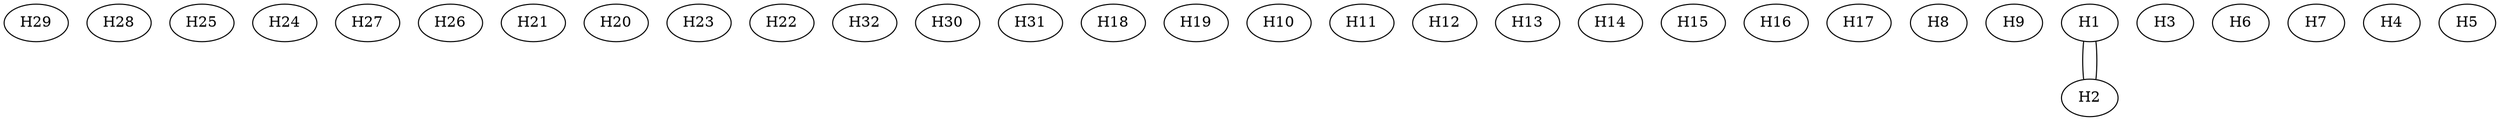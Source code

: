 graph test {
flowexport=text
H29 [
	m="modulator start=0.0 generator=s profile=((2,),(1,))"
	s="matrix flowstart=randomchoice(1) ipproto=randomchoice(6) sport=randomunifint(1025,65535) dport=randomunifint(1025,65535) lossrate=randomchoice(0.001) matrix=conf/input.matrix"
	traffic="m"
	ipdests="10.1.1.29"
	autoack="False"
];
H28 [
	m="modulator start=0.0 generator=s profile=((2,),(1,))"
	s="matrix flowstart=randomchoice(1) ipproto=randomchoice(6) sport=randomunifint(1025,65535) dport=randomunifint(1025,65535) lossrate=randomchoice(0.001) matrix=conf/input.matrix"
	traffic="m"
	ipdests="10.1.1.28"
	autoack="False"
];
H25 [
	m="modulator start=0.0 generator=s profile=((2,),(1,))"
	s="matrix flowstart=randomchoice(1) ipproto=randomchoice(6) sport=randomunifint(1025,65535) dport=randomunifint(1025,65535) lossrate=randomchoice(0.001) matrix=conf/input.matrix"
	traffic="m"
	ipdests="10.1.1.25"
	autoack="False"
];
H24 [
	m="modulator start=0.0 generator=s profile=((2,),(1,))"
	s="matrix flowstart=randomchoice(1) ipproto=randomchoice(6) sport=randomunifint(1025,65535) dport=randomunifint(1025,65535) lossrate=randomchoice(0.001) matrix=conf/input.matrix"
	traffic="m"
	ipdests="10.1.1.24"
	autoack="False"
];
H27 [
	m="modulator start=0.0 generator=s profile=((2,),(1,))"
	s="matrix flowstart=randomchoice(1) ipproto=randomchoice(6) sport=randomunifint(1025,65535) dport=randomunifint(1025,65535) lossrate=randomchoice(0.001) matrix=conf/input.matrix"
	traffic="m"
	ipdests="10.1.1.27"
	autoack="False"
];
H26 [
	m="modulator start=0.0 generator=s profile=((2,),(1,))"
	s="matrix flowstart=randomchoice(1) ipproto=randomchoice(6) sport=randomunifint(1025,65535) dport=randomunifint(1025,65535) lossrate=randomchoice(0.001) matrix=conf/input.matrix"
	traffic="m"
	ipdests="10.1.1.26"
	autoack="False"
];
H21 [
	m="modulator start=0.0 generator=s profile=((2,),(1,))"
	s="matrix flowstart=randomchoice(1) ipproto=randomchoice(6) sport=randomunifint(1025,65535) dport=randomunifint(1025,65535) lossrate=randomchoice(0.001) matrix=conf/input.matrix"
	traffic="m"
	ipdests="10.1.1.21"
	autoack="False"
];
H20 [
	m="modulator start=0.0 generator=s profile=((2,),(1,))"
	s="matrix flowstart=randomchoice(1) ipproto=randomchoice(6) sport=randomunifint(1025,65535) dport=randomunifint(1025,65535) lossrate=randomchoice(0.001) matrix=conf/input.matrix"
	traffic="m"
	ipdests="10.1.1.20"
	autoack="False"
];
H23 [
	m="modulator start=0.0 generator=s profile=((2,),(1,))"
	s="matrix flowstart=randomchoice(1) ipproto=randomchoice(6) sport=randomunifint(1025,65535) dport=randomunifint(1025,65535) lossrate=randomchoice(0.001) matrix=conf/input.matrix"
	traffic="m"
	ipdests="10.1.1.23"
	autoack="False"
];
H22 [
	m="modulator start=0.0 generator=s profile=((2,),(1,))"
	s="matrix flowstart=randomchoice(1) ipproto=randomchoice(6) sport=randomunifint(1025,65535) dport=randomunifint(1025,65535) lossrate=randomchoice(0.001) matrix=conf/input.matrix"
	traffic="m"
	ipdests="10.1.1.22"
	autoack="False"
];
H32 [
	m="modulator start=0.0 generator=s profile=((2,),(1,))"
	s="matrix flowstart=randomchoice(1) ipproto=randomchoice(6) sport=randomunifint(1025,65535) dport=randomunifint(1025,65535) lossrate=randomchoice(0.001) matrix=conf/input.matrix"
	traffic="m"
	ipdests="10.1.1.32"
	autoack="False"
];
H30 [
	m="modulator start=0.0 generator=s profile=((2,),(1,))"
	s="matrix flowstart=randomchoice(1) ipproto=randomchoice(6) sport=randomunifint(1025,65535) dport=randomunifint(1025,65535) lossrate=randomchoice(0.001) matrix=conf/input.matrix"
	traffic="m"
	ipdests="10.1.1.30"
	autoack="False"
];
H31 [
	m="modulator start=0.0 generator=s profile=((2,),(1,))"
	s="matrix flowstart=randomchoice(1) ipproto=randomchoice(6) sport=randomunifint(1025,65535) dport=randomunifint(1025,65535) lossrate=randomchoice(0.001) matrix=conf/input.matrix"
	traffic="m"
	ipdests="10.1.1.31"
	autoack="False"
];
H18 [
	m="modulator start=0.0 generator=s profile=((2,),(1,))"
	s="matrix flowstart=randomchoice(1) ipproto=randomchoice(6) sport=randomunifint(1025,65535) dport=randomunifint(1025,65535) lossrate=randomchoice(0.001) matrix=conf/input.matrix"
	traffic="m"
	ipdests="10.1.1.18"
	autoack="False"
];
H19 [
	m="modulator start=0.0 generator=s profile=((2,),(1,))"
	s="matrix flowstart=randomchoice(1) ipproto=randomchoice(6) sport=randomunifint(1025,65535) dport=randomunifint(1025,65535) lossrate=randomchoice(0.001) matrix=conf/input.matrix"
	traffic="m"
	ipdests="10.1.1.19"
	autoack="False"
];
H10 [
	m="modulator start=0.0 generator=s profile=((2,),(1,))"
	s="matrix flowstart=randomchoice(1) ipproto=randomchoice(6) sport=randomunifint(1025,65535) dport=randomunifint(1025,65535) lossrate=randomchoice(0.001) matrix=conf/input.matrix"
	traffic="m"
	ipdests="10.1.1.10"
	autoack="False"
];
H11 [
	m="modulator start=0.0 generator=s profile=((2,),(1,))"
	s="matrix flowstart=randomchoice(1) ipproto=randomchoice(6) sport=randomunifint(1025,65535) dport=randomunifint(1025,65535) lossrate=randomchoice(0.001) matrix=conf/input.matrix"
	traffic="m"
	ipdests="10.1.1.11"
	autoack="False"
];
H12 [
	m="modulator start=0.0 generator=s profile=((2,),(1,))"
	s="matrix flowstart=randomchoice(1) ipproto=randomchoice(6) sport=randomunifint(1025,65535) dport=randomunifint(1025,65535) lossrate=randomchoice(0.001) matrix=conf/input.matrix"
	traffic="m"
	ipdests="10.1.1.12"
	autoack="False"
];
H13 [
	m="modulator start=0.0 generator=s profile=((2,),(1,))"
	s="matrix flowstart=randomchoice(1) ipproto=randomchoice(6) sport=randomunifint(1025,65535) dport=randomunifint(1025,65535) lossrate=randomchoice(0.001) matrix=conf/input.matrix"
	traffic="m"
	ipdests="10.1.1.13"
	autoack="False"
];
H14 [
	m="modulator start=0.0 generator=s profile=((2,),(1,))"
	s="matrix flowstart=randomchoice(1) ipproto=randomchoice(6) sport=randomunifint(1025,65535) dport=randomunifint(1025,65535) lossrate=randomchoice(0.001) matrix=conf/input.matrix"
	traffic="m"
	ipdests="10.1.1.14"
	autoack="False"
];
H15 [
	m="modulator start=0.0 generator=s profile=((2,),(1,))"
	s="matrix flowstart=randomchoice(1) ipproto=randomchoice(6) sport=randomunifint(1025,65535) dport=randomunifint(1025,65535) lossrate=randomchoice(0.001) matrix=conf/input.matrix"
	traffic="m"
	ipdests="10.1.1.15"
	autoack="False"
];
H16 [
	m="modulator start=0.0 generator=s profile=((2,),(1,))"
	s="matrix flowstart=randomchoice(1) ipproto=randomchoice(6) sport=randomunifint(1025,65535) dport=randomunifint(1025,65535) lossrate=randomchoice(0.001) matrix=conf/input.matrix"
	traffic="m"
	ipdests="10.1.1.16"
	autoack="False"
];
H17 [
	m="modulator start=0.0 generator=s profile=((2,),(1,))"
	s="matrix flowstart=randomchoice(1) ipproto=randomchoice(6) sport=randomunifint(1025,65535) dport=randomunifint(1025,65535) lossrate=randomchoice(0.001) matrix=conf/input.matrix"
	traffic="m"
	ipdests="10.1.1.17"
	autoack="False"
];
H8 [
	m="modulator start=0.0 generator=s profile=((2,),(1,))"
	s="matrix flowstart=randomchoice(1) ipproto=randomchoice(6) sport=randomunifint(1025,65535) dport=randomunifint(1025,65535) lossrate=randomchoice(0.001) matrix=conf/input.matrix"
	traffic="m"
	ipdests="10.1.1.8"
	autoack="False"
];
H9 [
	m="modulator start=0.0 generator=s profile=((2,),(1,))"
	s="matrix flowstart=randomchoice(1) ipproto=randomchoice(6) sport=randomunifint(1025,65535) dport=randomunifint(1025,65535) lossrate=randomchoice(0.001) matrix=conf/input.matrix"
	traffic="m"
	ipdests="10.1.1.9"
	autoack="False"
];
H2 [
	m="modulator start=0.0 generator=s profile=((2,),(1,))"
	s="matrix flowstart=randomchoice(1) ipproto=randomchoice(6) sport=randomunifint(1025,65535) dport=randomunifint(1025,65535) lossrate=randomchoice(0.001) matrix=conf/input.matrix"
	traffic="m"
	ipdests="10.1.1.2"
	autoack="False"
];
H3 [
	m="modulator start=0.0 generator=s profile=((2,),(1,))"
	s="matrix flowstart=randomchoice(1) ipproto=randomchoice(6) sport=randomunifint(1025,65535) dport=randomunifint(1025,65535) lossrate=randomchoice(0.001) matrix=conf/input.matrix"
	traffic="m"
	ipdests="10.1.1.3"
	autoack="False"
];
H1 [
	m="modulator start=0.0 generator=s profile=((2,),(1,))"
	s="matrix flowstart=randomchoice(1) ipproto=randomchoice(6) sport=randomunifint(1025,65535) dport=randomunifint(1025,65535) lossrate=randomchoice(0.001) matrix=conf/input.matrix"
	traffic="m"
	ipdests="10.1.1.1"
	autoack="False"
];
H6 [
	m="modulator start=0.0 generator=s profile=((2,),(1,))"
	s="matrix flowstart=randomchoice(1) ipproto=randomchoice(6) sport=randomunifint(1025,65535) dport=randomunifint(1025,65535) lossrate=randomchoice(0.001) matrix=conf/input.matrix"
	traffic="m"
	ipdests="10.1.1.6"
	autoack="False"
];
H7 [
	m="modulator start=0.0 generator=s profile=((2,),(1,))"
	s="matrix flowstart=randomchoice(1) ipproto=randomchoice(6) sport=randomunifint(1025,65535) dport=randomunifint(1025,65535) lossrate=randomchoice(0.001) matrix=conf/input.matrix"
	traffic="m"
	ipdests="10.1.1.7"
	autoack="False"
];
H4 [
	m="modulator start=0.0 generator=s profile=((2,),(1,))"
	s="matrix flowstart=randomchoice(1) ipproto=randomchoice(6) sport=randomunifint(1025,65535) dport=randomunifint(1025,65535) lossrate=randomchoice(0.001) matrix=conf/input.matrix"
	traffic="m"
	ipdests="10.1.1.4"
	autoack="False"
];
H5 [
	m="modulator start=0.0 generator=s profile=((2,),(1,))"
	s="matrix flowstart=randomchoice(1) ipproto=randomchoice(6) sport=randomunifint(1025,65535) dport=randomunifint(1025,65535) lossrate=randomchoice(0.001) matrix=conf/input.matrix"
	traffic="m"
	ipdests="10.1.1.5"
	autoack="False"
];
H1 -- H2[weight=10, capacity=1000000000, delay=0.001]
H1 -- H2[weight=10, capacity=1000000000, delay=0.001]
}

